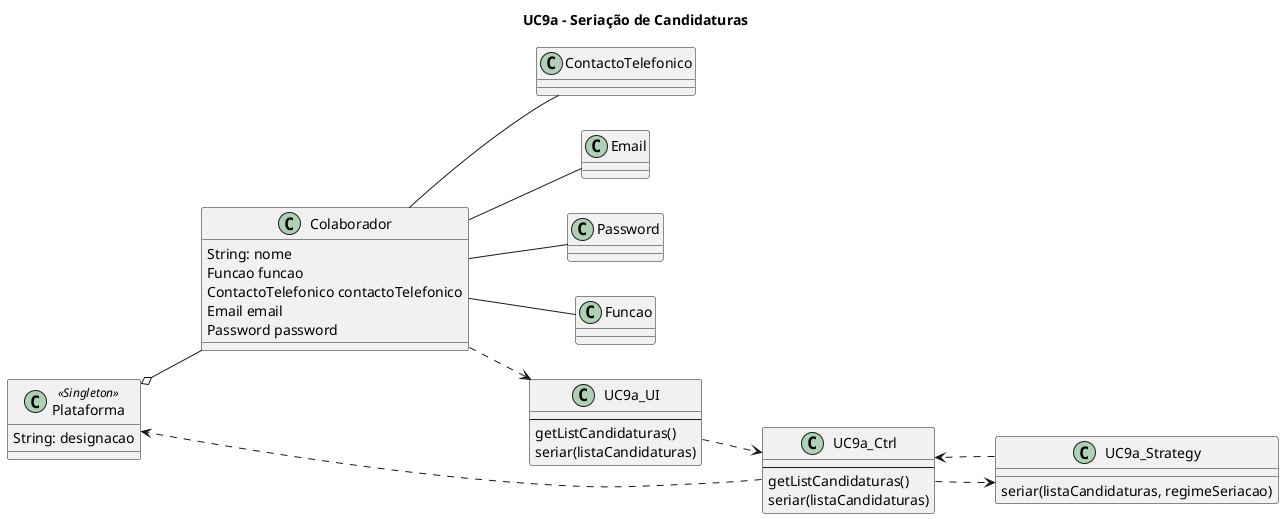 @startuml

title UC9a - Seriação de Candidaturas

left to right direction

class Plataforma << Singleton >> {
    String: designacao
}

class Colaborador {
    String: nome
    Funcao funcao
    ContactoTelefonico contactoTelefonico
    Email email
    Password password
}

class ContactoTelefonico {}

class Email {}

class Password {}

class Funcao {}

class UC9a_UI {
    --
    getListCandidaturas()
    seriar(listaCandidaturas)
}

class UC9a_Ctrl {
    --
    getListCandidaturas()
    seriar(listaCandidaturas)
}

class UC9a_Strategy {
    seriar(listaCandidaturas, regimeSeriacao)
}

Plataforma o-- Colaborador
Colaborador -- ContactoTelefonico
Colaborador -- Email
Colaborador -- Funcao
Colaborador -- Password
Colaborador ..> UC9a_UI
UC9a_UI ..> UC9a_Ctrl
UC9a_Ctrl ..> UC9a_Strategy
UC9a_Strategy ..> UC9a_Ctrl
UC9a_Ctrl ..> Plataforma

@enduml